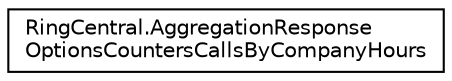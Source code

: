 digraph "Graphical Class Hierarchy"
{
 // LATEX_PDF_SIZE
  edge [fontname="Helvetica",fontsize="10",labelfontname="Helvetica",labelfontsize="10"];
  node [fontname="Helvetica",fontsize="10",shape=record];
  rankdir="LR";
  Node0 [label="RingCentral.AggregationResponse\lOptionsCountersCallsByCompanyHours",height=0.2,width=0.4,color="black", fillcolor="white", style="filled",URL="$classRingCentral_1_1AggregationResponseOptionsCountersCallsByCompanyHours.html",tooltip=" "];
}
